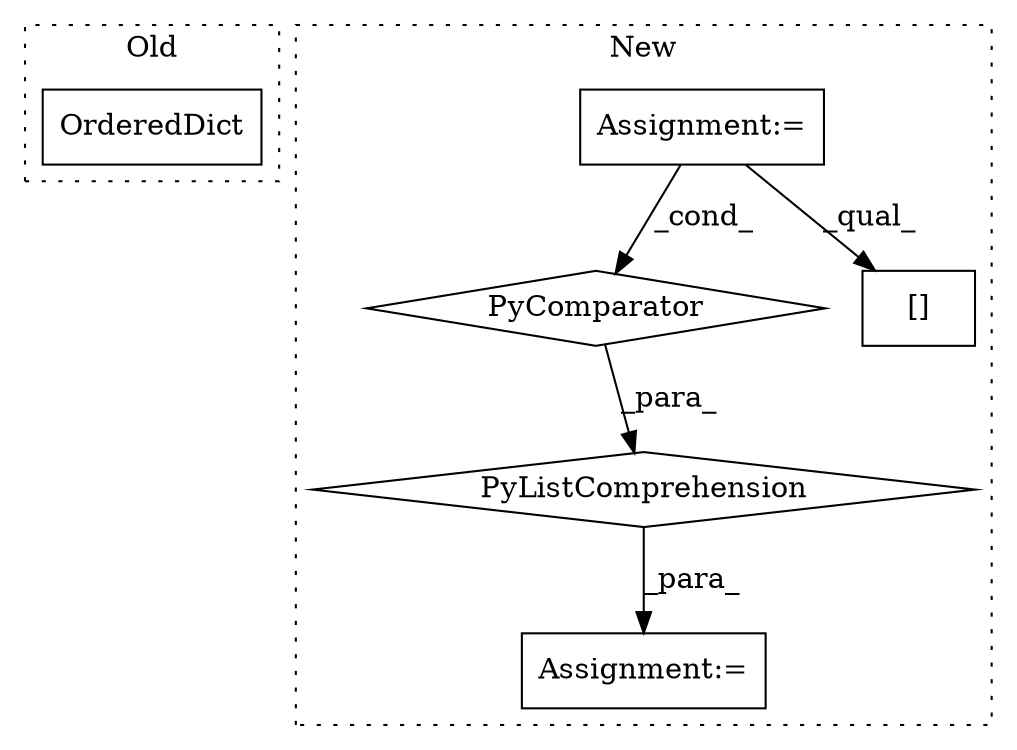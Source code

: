 digraph G {
subgraph cluster0 {
1 [label="OrderedDict" a="32" s="313" l="13" shape="box"];
label = "Old";
style="dotted";
}
subgraph cluster1 {
2 [label="PyListComprehension" a="109" s="372" l="119" shape="diamond"];
3 [label="Assignment:=" a="7" s="305" l="1" shape="box"];
4 [label="Assignment:=" a="7" s="360" l="12" shape="box"];
5 [label="PyComparator" a="113" s="449" l="34" shape="diamond"];
6 [label="[]" a="2" s="547,564" l="16,1" shape="box"];
label = "New";
style="dotted";
}
2 -> 4 [label="_para_"];
3 -> 5 [label="_cond_"];
3 -> 6 [label="_qual_"];
5 -> 2 [label="_para_"];
}